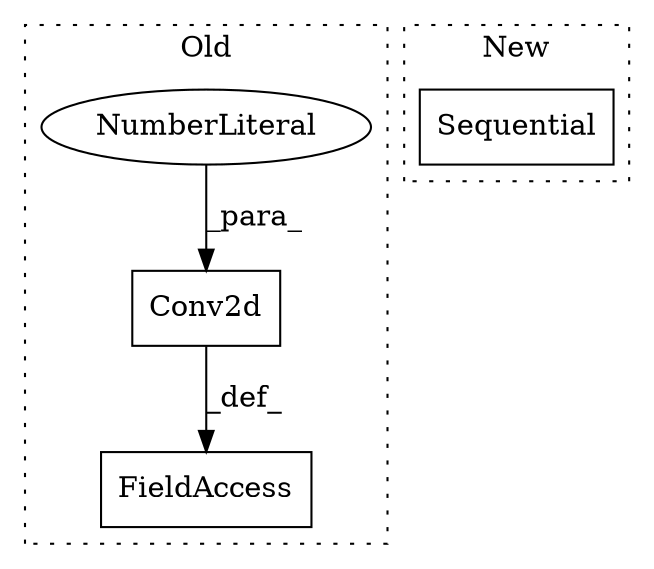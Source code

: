digraph G {
subgraph cluster0 {
1 [label="Conv2d" a="32" s="4746,4769" l="7,1" shape="box"];
3 [label="NumberLiteral" a="34" s="4762" l="1" shape="ellipse"];
4 [label="FieldAccess" a="22" s="4726" l="10" shape="box"];
label = "Old";
style="dotted";
}
subgraph cluster1 {
2 [label="Sequential" a="32" s="2047,2100" l="11,1" shape="box"];
label = "New";
style="dotted";
}
1 -> 4 [label="_def_"];
3 -> 1 [label="_para_"];
}